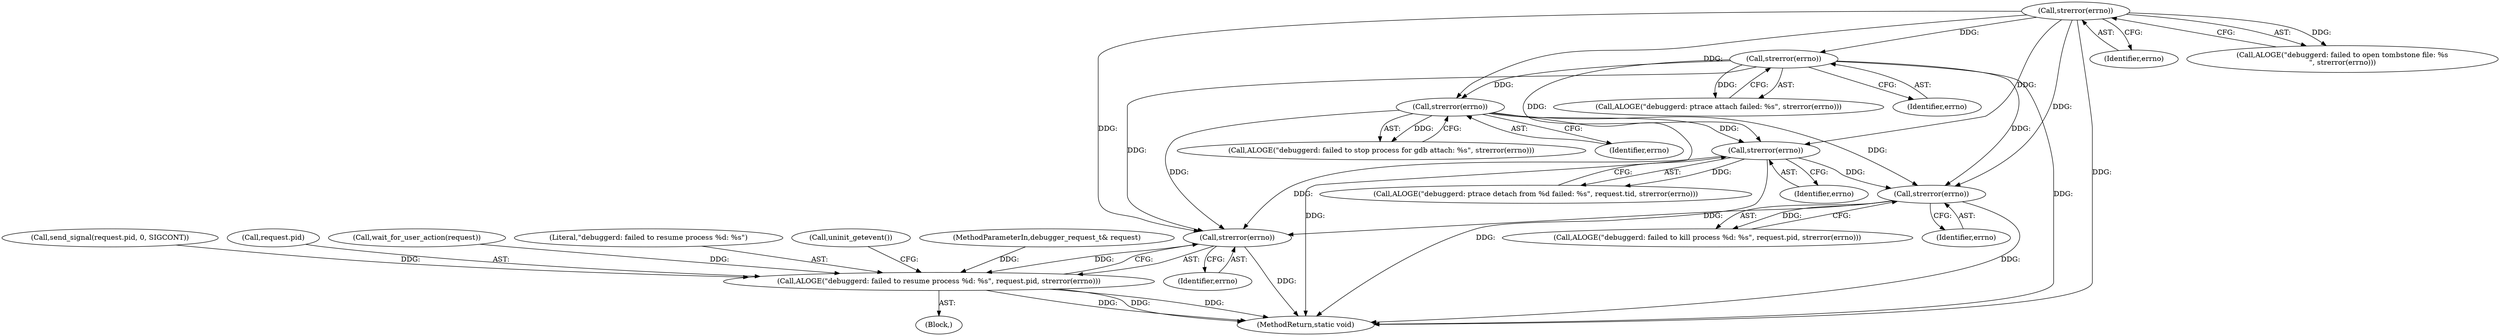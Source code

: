digraph "0_Android_d7603583f90c2bc6074a4ee2886bd28082d7c65b_1@API" {
"1000370" [label="(Call,strerror(errno))"];
"1000158" [label="(Call,strerror(errno))"];
"1000130" [label="(Call,strerror(errno))"];
"1000306" [label="(Call,strerror(errno))"];
"1000273" [label="(Call,strerror(errno))"];
"1000341" [label="(Call,strerror(errno))"];
"1000365" [label="(Call,ALOGE(\"debuggerd: failed to resume process %d: %s\", request.pid, strerror(errno)))"];
"1000372" [label="(Call,uninit_getevent())"];
"1000307" [label="(Identifier,errno)"];
"1000102" [label="(MethodParameterIn,debugger_request_t& request)"];
"1000365" [label="(Call,ALOGE(\"debuggerd: failed to resume process %d: %s\", request.pid, strerror(errno)))"];
"1000273" [label="(Call,strerror(errno))"];
"1000156" [label="(Call,ALOGE(\"debuggerd: ptrace attach failed: %s\", strerror(errno)))"];
"1000306" [label="(Call,strerror(errno))"];
"1000370" [label="(Call,strerror(errno))"];
"1000364" [label="(Block,)"];
"1000342" [label="(Identifier,errno)"];
"1000159" [label="(Identifier,errno)"];
"1000358" [label="(Call,send_signal(request.pid, 0, SIGCONT))"];
"1000367" [label="(Call,request.pid)"];
"1000336" [label="(Call,ALOGE(\"debuggerd: failed to kill process %d: %s\", request.pid, strerror(errno)))"];
"1000371" [label="(Identifier,errno)"];
"1000131" [label="(Identifier,errno)"];
"1000378" [label="(MethodReturn,static void)"];
"1000341" [label="(Call,strerror(errno))"];
"1000128" [label="(Call,ALOGE(\"debuggerd: failed to open tombstone file: %s\n\", strerror(errno)))"];
"1000301" [label="(Call,ALOGE(\"debuggerd: ptrace detach from %d failed: %s\", request.tid, strerror(errno)))"];
"1000158" [label="(Call,strerror(errno))"];
"1000271" [label="(Call,ALOGE(\"debuggerd: failed to stop process for gdb attach: %s\", strerror(errno)))"];
"1000346" [label="(Call,wait_for_user_action(request))"];
"1000366" [label="(Literal,\"debuggerd: failed to resume process %d: %s\")"];
"1000274" [label="(Identifier,errno)"];
"1000130" [label="(Call,strerror(errno))"];
"1000370" -> "1000365"  [label="AST: "];
"1000370" -> "1000371"  [label="CFG: "];
"1000371" -> "1000370"  [label="AST: "];
"1000365" -> "1000370"  [label="CFG: "];
"1000370" -> "1000378"  [label="DDG: "];
"1000370" -> "1000365"  [label="DDG: "];
"1000158" -> "1000370"  [label="DDG: "];
"1000306" -> "1000370"  [label="DDG: "];
"1000273" -> "1000370"  [label="DDG: "];
"1000341" -> "1000370"  [label="DDG: "];
"1000130" -> "1000370"  [label="DDG: "];
"1000158" -> "1000156"  [label="AST: "];
"1000158" -> "1000159"  [label="CFG: "];
"1000159" -> "1000158"  [label="AST: "];
"1000156" -> "1000158"  [label="CFG: "];
"1000158" -> "1000378"  [label="DDG: "];
"1000158" -> "1000156"  [label="DDG: "];
"1000130" -> "1000158"  [label="DDG: "];
"1000158" -> "1000273"  [label="DDG: "];
"1000158" -> "1000306"  [label="DDG: "];
"1000158" -> "1000341"  [label="DDG: "];
"1000130" -> "1000128"  [label="AST: "];
"1000130" -> "1000131"  [label="CFG: "];
"1000131" -> "1000130"  [label="AST: "];
"1000128" -> "1000130"  [label="CFG: "];
"1000130" -> "1000378"  [label="DDG: "];
"1000130" -> "1000128"  [label="DDG: "];
"1000130" -> "1000273"  [label="DDG: "];
"1000130" -> "1000306"  [label="DDG: "];
"1000130" -> "1000341"  [label="DDG: "];
"1000306" -> "1000301"  [label="AST: "];
"1000306" -> "1000307"  [label="CFG: "];
"1000307" -> "1000306"  [label="AST: "];
"1000301" -> "1000306"  [label="CFG: "];
"1000306" -> "1000378"  [label="DDG: "];
"1000306" -> "1000301"  [label="DDG: "];
"1000273" -> "1000306"  [label="DDG: "];
"1000306" -> "1000341"  [label="DDG: "];
"1000273" -> "1000271"  [label="AST: "];
"1000273" -> "1000274"  [label="CFG: "];
"1000274" -> "1000273"  [label="AST: "];
"1000271" -> "1000273"  [label="CFG: "];
"1000273" -> "1000378"  [label="DDG: "];
"1000273" -> "1000271"  [label="DDG: "];
"1000273" -> "1000341"  [label="DDG: "];
"1000341" -> "1000336"  [label="AST: "];
"1000341" -> "1000342"  [label="CFG: "];
"1000342" -> "1000341"  [label="AST: "];
"1000336" -> "1000341"  [label="CFG: "];
"1000341" -> "1000378"  [label="DDG: "];
"1000341" -> "1000336"  [label="DDG: "];
"1000365" -> "1000364"  [label="AST: "];
"1000366" -> "1000365"  [label="AST: "];
"1000367" -> "1000365"  [label="AST: "];
"1000372" -> "1000365"  [label="CFG: "];
"1000365" -> "1000378"  [label="DDG: "];
"1000365" -> "1000378"  [label="DDG: "];
"1000365" -> "1000378"  [label="DDG: "];
"1000346" -> "1000365"  [label="DDG: "];
"1000358" -> "1000365"  [label="DDG: "];
"1000102" -> "1000365"  [label="DDG: "];
}
